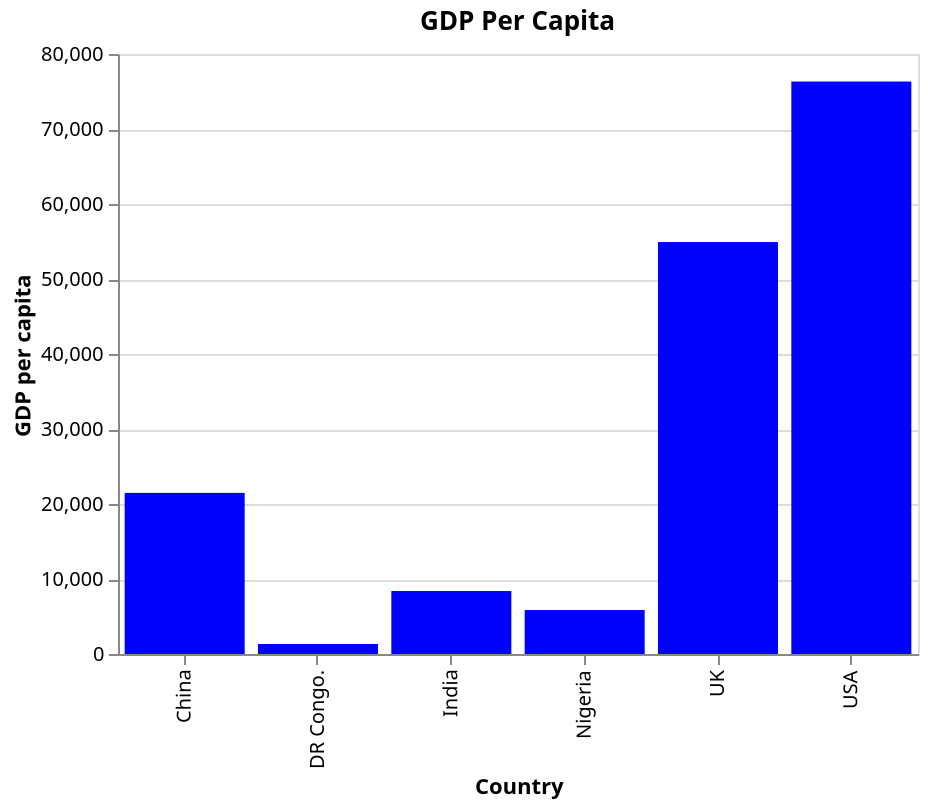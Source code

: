 {
  "$schema": "https://vega.github.io/schema/vega-lite/v5.json",
  "title": {"text": "GDP Per Capita"},
  "width": 400,
  "height": 300,
  "data": {
    "values": [
      {"Country": "China", "GDP per capita": 21482},
      {"Country": "DR Congo.", "GDP per capita": 1337},
      {"Country": "UK", "GDP per capita": 54929},
      {"Country": "India", "GDP per capita": 8400},
      {"Country": "Nigeria", "GDP per capita": 5862},
      {"Country": "USA", "GDP per capita": 76329}
    ]
  },
  "mark": {"type": "bar", "color": "blue"},
  "encoding": {
    "x": {"field": "Country"},
    "y": {"field": "GDP per capita", "type": "quantitative"}
  },
  "config": {}
}